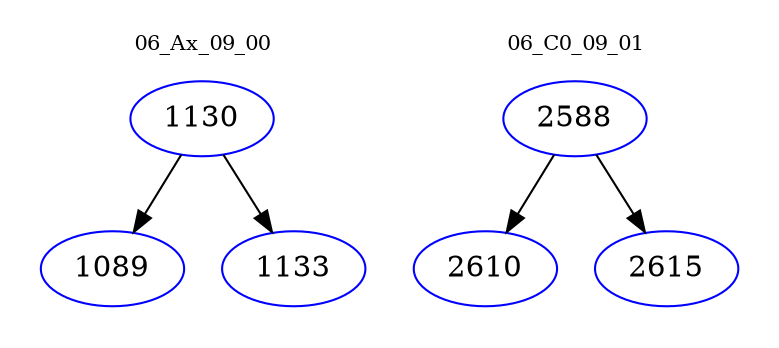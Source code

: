 digraph{
subgraph cluster_0 {
color = white
label = "06_Ax_09_00";
fontsize=10;
T0_1130 [label="1130", color="blue"]
T0_1130 -> T0_1089 [color="black"]
T0_1089 [label="1089", color="blue"]
T0_1130 -> T0_1133 [color="black"]
T0_1133 [label="1133", color="blue"]
}
subgraph cluster_1 {
color = white
label = "06_C0_09_01";
fontsize=10;
T1_2588 [label="2588", color="blue"]
T1_2588 -> T1_2610 [color="black"]
T1_2610 [label="2610", color="blue"]
T1_2588 -> T1_2615 [color="black"]
T1_2615 [label="2615", color="blue"]
}
}
